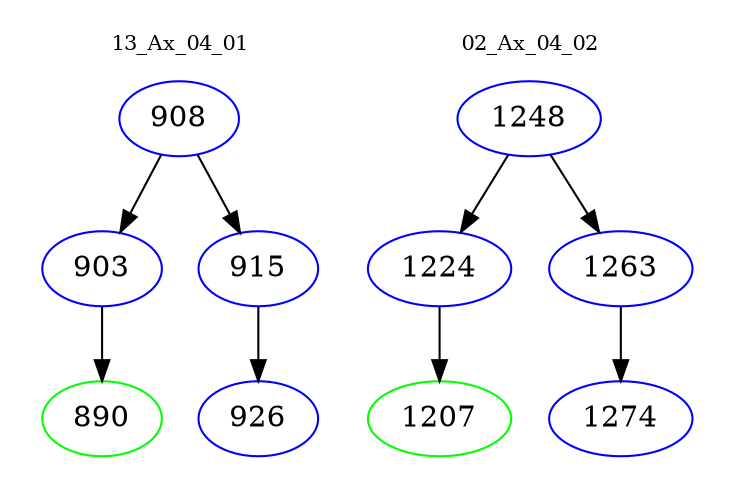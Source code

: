 digraph{
subgraph cluster_0 {
color = white
label = "13_Ax_04_01";
fontsize=10;
T0_908 [label="908", color="blue"]
T0_908 -> T0_903 [color="black"]
T0_903 [label="903", color="blue"]
T0_903 -> T0_890 [color="black"]
T0_890 [label="890", color="green"]
T0_908 -> T0_915 [color="black"]
T0_915 [label="915", color="blue"]
T0_915 -> T0_926 [color="black"]
T0_926 [label="926", color="blue"]
}
subgraph cluster_1 {
color = white
label = "02_Ax_04_02";
fontsize=10;
T1_1248 [label="1248", color="blue"]
T1_1248 -> T1_1224 [color="black"]
T1_1224 [label="1224", color="blue"]
T1_1224 -> T1_1207 [color="black"]
T1_1207 [label="1207", color="green"]
T1_1248 -> T1_1263 [color="black"]
T1_1263 [label="1263", color="blue"]
T1_1263 -> T1_1274 [color="black"]
T1_1274 [label="1274", color="blue"]
}
}
